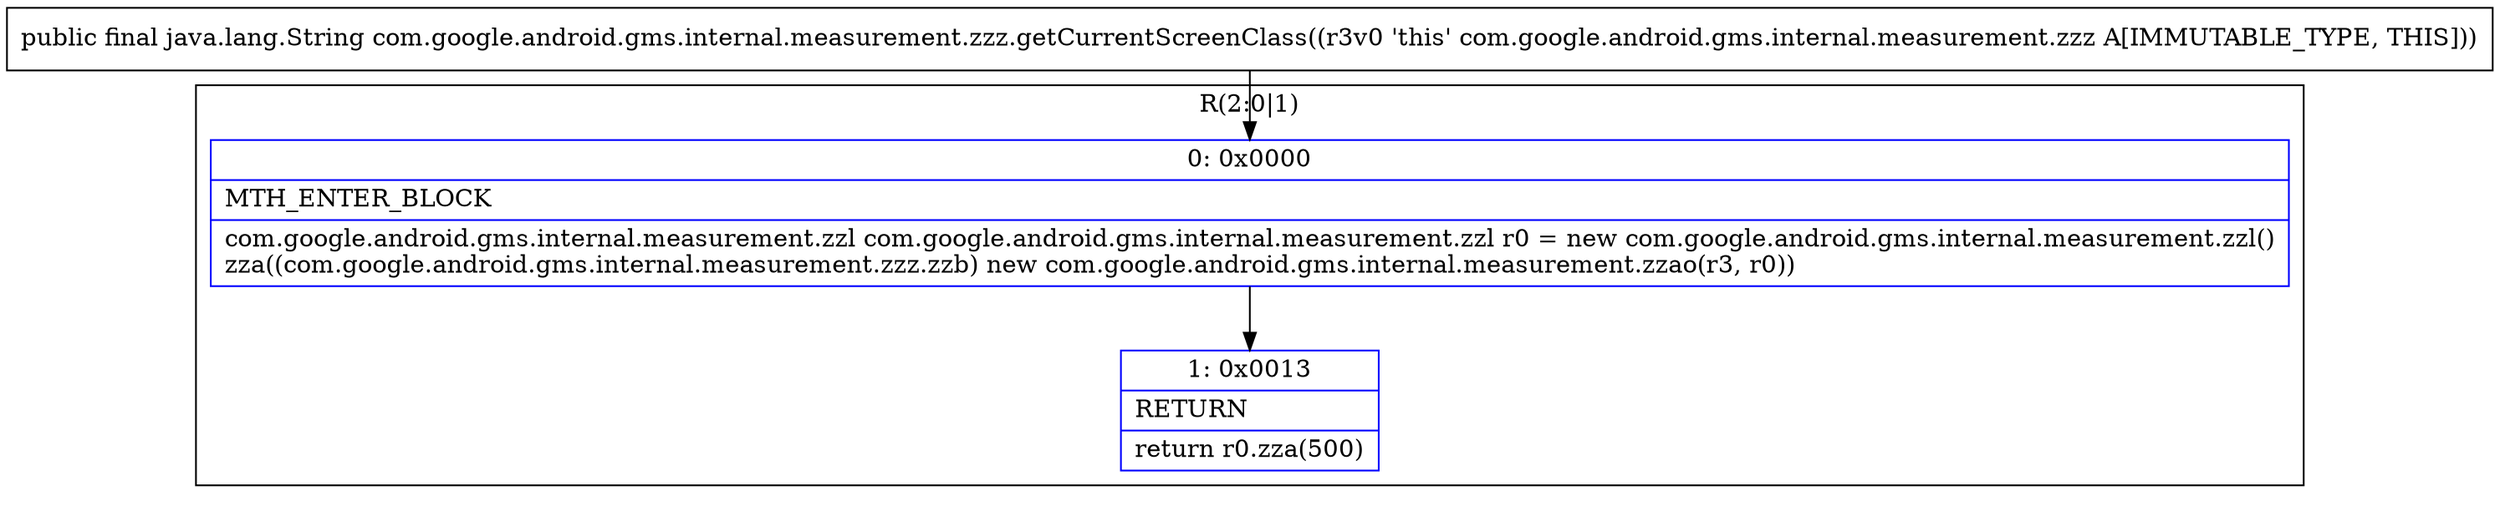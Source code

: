 digraph "CFG forcom.google.android.gms.internal.measurement.zzz.getCurrentScreenClass()Ljava\/lang\/String;" {
subgraph cluster_Region_817705842 {
label = "R(2:0|1)";
node [shape=record,color=blue];
Node_0 [shape=record,label="{0\:\ 0x0000|MTH_ENTER_BLOCK\l|com.google.android.gms.internal.measurement.zzl com.google.android.gms.internal.measurement.zzl r0 = new com.google.android.gms.internal.measurement.zzl()\lzza((com.google.android.gms.internal.measurement.zzz.zzb) new com.google.android.gms.internal.measurement.zzao(r3, r0))\l}"];
Node_1 [shape=record,label="{1\:\ 0x0013|RETURN\l|return r0.zza(500)\l}"];
}
MethodNode[shape=record,label="{public final java.lang.String com.google.android.gms.internal.measurement.zzz.getCurrentScreenClass((r3v0 'this' com.google.android.gms.internal.measurement.zzz A[IMMUTABLE_TYPE, THIS])) }"];
MethodNode -> Node_0;
Node_0 -> Node_1;
}


